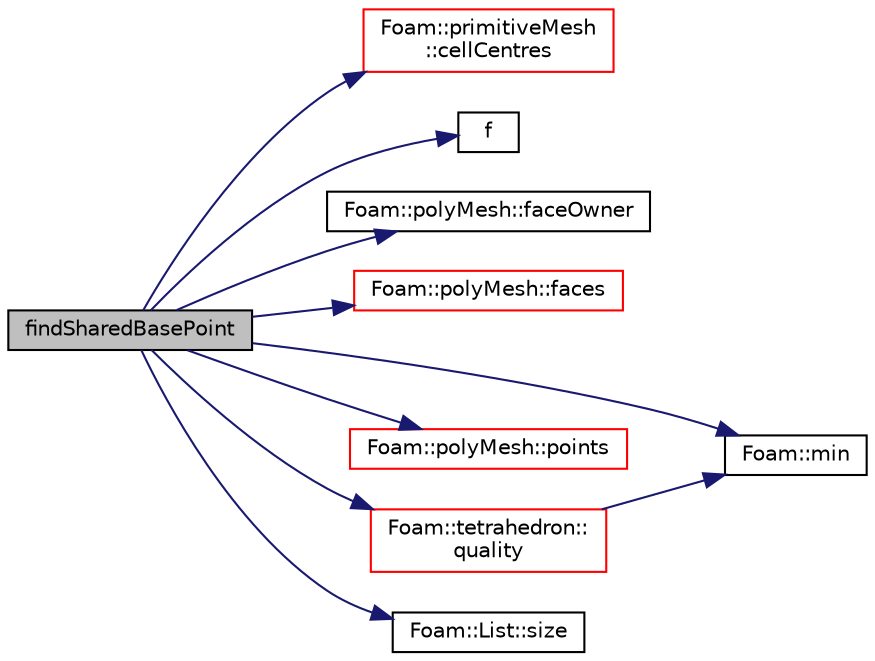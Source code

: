 digraph "findSharedBasePoint"
{
  bgcolor="transparent";
  edge [fontname="Helvetica",fontsize="10",labelfontname="Helvetica",labelfontsize="10"];
  node [fontname="Helvetica",fontsize="10",shape=record];
  rankdir="LR";
  Node0 [label="findSharedBasePoint",height=0.2,width=0.4,color="black", fillcolor="grey75", style="filled", fontcolor="black"];
  Node0 -> Node1 [color="midnightblue",fontsize="10",style="solid",fontname="Helvetica"];
  Node1 [label="Foam::primitiveMesh\l::cellCentres",height=0.2,width=0.4,color="red",URL="$a28685.html#a7300aee2989c6ec70e39436816461902"];
  Node0 -> Node58 [color="midnightblue",fontsize="10",style="solid",fontname="Helvetica"];
  Node58 [label="f",height=0.2,width=0.4,color="black",URL="$a18335.html#a888be93833ac7a23170555c69c690288"];
  Node0 -> Node64 [color="midnightblue",fontsize="10",style="solid",fontname="Helvetica"];
  Node64 [label="Foam::polyMesh::faceOwner",height=0.2,width=0.4,color="black",URL="$a28565.html#a57752b49bfee23ca1944c3fb0493974f",tooltip="Return face owner. "];
  Node0 -> Node65 [color="midnightblue",fontsize="10",style="solid",fontname="Helvetica"];
  Node65 [label="Foam::polyMesh::faces",height=0.2,width=0.4,color="red",URL="$a28565.html#a431c0a24765f0bb6d32f6a03ce0e9b57",tooltip="Return raw faces. "];
  Node0 -> Node66 [color="midnightblue",fontsize="10",style="solid",fontname="Helvetica"];
  Node66 [label="Foam::min",height=0.2,width=0.4,color="black",URL="$a21851.html#a253e112ad2d56d96230ff39ea7f442dc"];
  Node0 -> Node67 [color="midnightblue",fontsize="10",style="solid",fontname="Helvetica"];
  Node67 [label="Foam::polyMesh::points",height=0.2,width=0.4,color="red",URL="$a28565.html#ac44123fc1265297c41a43c3b62fdb4c2",tooltip="Return raw points. "];
  Node0 -> Node68 [color="midnightblue",fontsize="10",style="solid",fontname="Helvetica"];
  Node68 [label="Foam::tetrahedron::\lquality",height=0.2,width=0.4,color="red",URL="$a28741.html#ae80c3d154fae380e1f49e4c032d8a981",tooltip="Return quality: Ratio of tetrahedron and circum-sphere. "];
  Node68 -> Node66 [color="midnightblue",fontsize="10",style="solid",fontname="Helvetica"];
  Node0 -> Node60 [color="midnightblue",fontsize="10",style="solid",fontname="Helvetica"];
  Node60 [label="Foam::List::size",height=0.2,width=0.4,color="black",URL="$a26833.html#a8a5f6fa29bd4b500caf186f60245b384",tooltip="Override size to be inconsistent with allocated storage. "];
}
